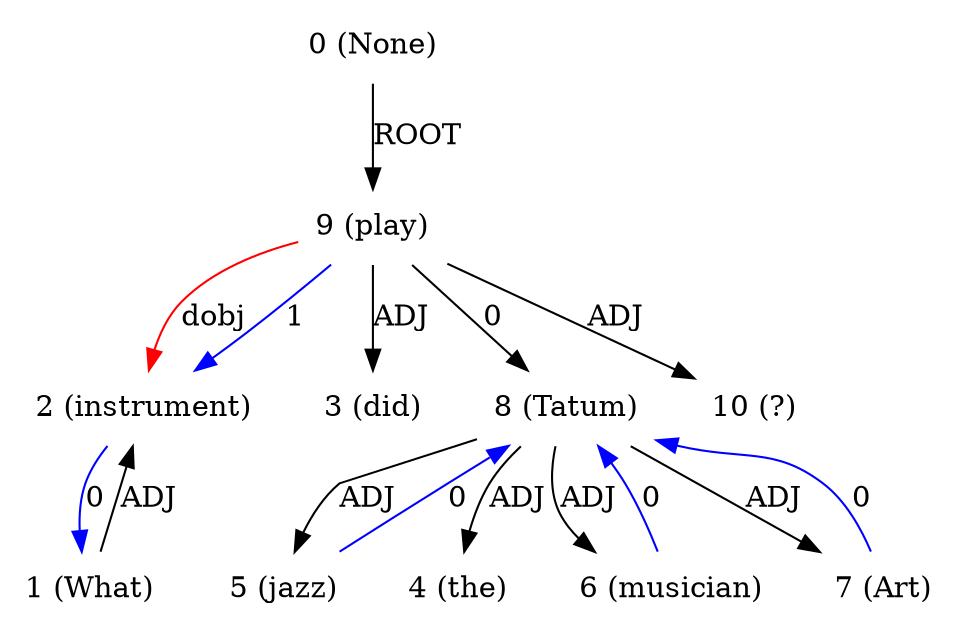 digraph G{
edge [dir=forward]
node [shape=plaintext]

0 [label="0 (None)"]
0 -> 9 [label="ROOT"]
1 [label="1 (What)"]
1 -> 2 [label="ADJ"]
2 [label="2 (instrument)"]
2 -> 1 [label="0", color="blue"]
9 -> 2 [label="dobj", color="red"]
3 [label="3 (did)"]
4 [label="4 (the)"]
5 [label="5 (jazz)"]
5 -> 8 [label="0", color="blue"]
6 [label="6 (musician)"]
6 -> 8 [label="0", color="blue"]
7 [label="7 (Art)"]
7 -> 8 [label="0", color="blue"]
8 [label="8 (Tatum)"]
8 -> 4 [label="ADJ"]
8 -> 5 [label="ADJ"]
8 -> 6 [label="ADJ"]
8 -> 7 [label="ADJ"]
9 [label="9 (play)"]
9 -> 2 [label="1", color="blue"]
9 -> 8 [label="0"]
9 -> 3 [label="ADJ"]
9 -> 10 [label="ADJ"]
10 [label="10 (?)"]
}
